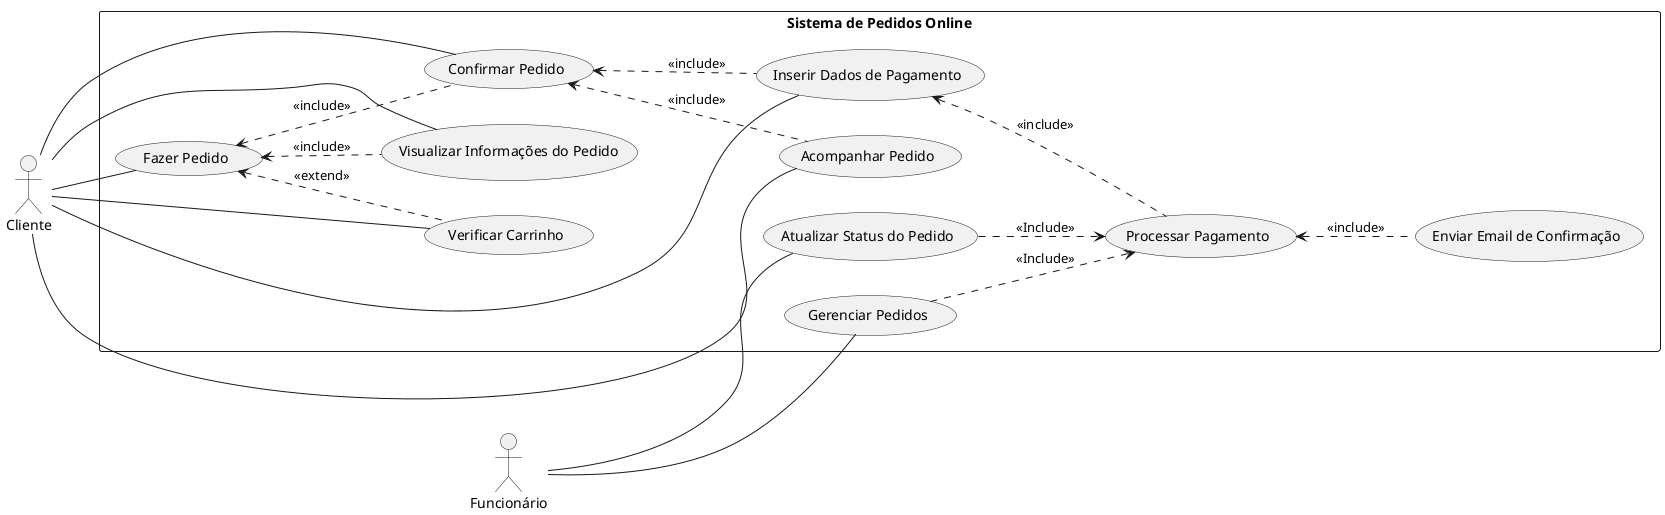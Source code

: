 @startuml will

left to right direction
skinparam packageStyle rectangle

actor Cliente
actor Funcionário

rectangle "Sistema de Pedidos Online" {
  usecase "Fazer Pedido" as UC1
  usecase "Verificar Carrinho" as UC2
  usecase "Confirmar Pedido" as UC3
  usecase "Inserir Dados de Pagamento" as UC4
  usecase "Processar Pagamento" as UC5
  usecase "Enviar Email de Confirmação" as UC6
  usecase "Acompanhar Pedido" as UC7
  usecase "Gerenciar Pedidos" as UC8
  usecase "Visualizar Informações do Pedido" as UC9
  usecase "Atualizar Status do Pedido" as UC10

  Cliente -- UC1
  UC1 <.. UC2: <<extend>>
  UC1 <.. UC9: <<include>>
  UC1 <.. UC3: <<include>>
  UC3 <.. UC7: <<include>>
  UC3 <.. UC4: <<include>>
  Cliente -- UC2 
  Cliente -- UC3 
  Cliente -- UC4 
  UC4 <.. UC5: <<include>>
  UC5 <.. UC6: <<include>>
  Cliente -- UC7
  Cliente -- UC9
  Funcionário -- UC8
  Funcionário -- UC10
  UC10 ..> UC5: <<Include>> 
  UC8 ..> UC5: <<Include>> 
}

@enduml